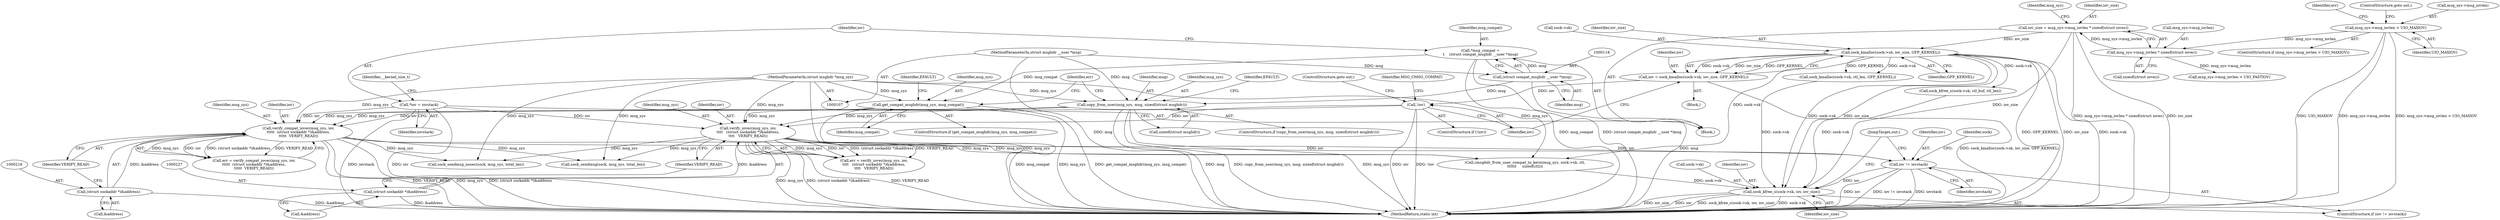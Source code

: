 digraph "0_linux_bc909d9ddbf7778371e36a651d6e4194b1cc7d4c@pointer" {
"1000420" [label="(Call,iov != iovstack)"];
"1000223" [label="(Call,verify_iovec(msg_sys, iov,\n\t\t\t\t   (struct sockaddr *)&address,\n\t\t\t\t   VERIFY_READ))"];
"1000147" [label="(Call,get_compat_msghdr(msg_sys, msg_compat))"];
"1000110" [label="(MethodParameterIn,struct msghdr *msg_sys)"];
"1000115" [label="(Call,*msg_compat =\n\t    (struct compat_msghdr __user *)msg)"];
"1000117" [label="(Call,(struct compat_msghdr __user *)msg)"];
"1000109" [label="(MethodParameterIn,struct msghdr __user *msg)"];
"1000155" [label="(Call,copy_from_user(msg_sys, msg, sizeof(struct msghdr)))"];
"1000202" [label="(Call,!iov)"];
"1000193" [label="(Call,iov = sock_kmalloc(sock->sk, iov_size, GFP_KERNEL))"];
"1000195" [label="(Call,sock_kmalloc(sock->sk, iov_size, GFP_KERNEL))"];
"1000178" [label="(Call,iov_size = msg_sys->msg_iovlen * sizeof(struct iovec))"];
"1000180" [label="(Call,msg_sys->msg_iovlen * sizeof(struct iovec))"];
"1000168" [label="(Call,msg_sys->msg_iovlen > UIO_MAXIOV)"];
"1000123" [label="(Call,*iov = iovstack)"];
"1000226" [label="(Call,(struct sockaddr *)&address)"];
"1000212" [label="(Call,verify_compat_iovec(msg_sys, iov,\n\t\t\t\t\t  (struct sockaddr *)&address,\n\t\t\t\t\t  VERIFY_READ))"];
"1000215" [label="(Call,(struct sockaddr *)&address)"];
"1000423" [label="(Call,sock_kfree_s(sock->sk, iov, iov_size))"];
"1000420" [label="(Call,iov != iovstack)"];
"1000412" [label="(Call,sock_kfree_s(sock->sk, ctl_buf, ctl_len))"];
"1000125" [label="(Identifier,iovstack)"];
"1000432" [label="(MethodReturn,static int)"];
"1000110" [label="(MethodParameterIn,struct msghdr *msg_sys)"];
"1000154" [label="(ControlStructure,if (copy_from_user(msg_sys, msg, sizeof(struct msghdr))))"];
"1000148" [label="(Identifier,msg_sys)"];
"1000117" [label="(Call,(struct compat_msghdr __user *)msg)"];
"1000116" [label="(Identifier,msg_compat)"];
"1000109" [label="(MethodParameterIn,struct msghdr __user *msg)"];
"1000172" [label="(Identifier,UIO_MAXIOV)"];
"1000155" [label="(Call,copy_from_user(msg_sys, msg, sizeof(struct msghdr)))"];
"1000424" [label="(Call,sock->sk)"];
"1000181" [label="(Call,msg_sys->msg_iovlen)"];
"1000167" [label="(ControlStructure,if (msg_sys->msg_iovlen > UIO_MAXIOV))"];
"1000425" [label="(Identifier,sock)"];
"1000203" [label="(Identifier,iov)"];
"1000128" [label="(Identifier,__kernel_size_t)"];
"1000113" [label="(Block,)"];
"1000228" [label="(Call,&address)"];
"1000147" [label="(Call,get_compat_msghdr(msg_sys, msg_compat))"];
"1000223" [label="(Call,verify_iovec(msg_sys, iov,\n\t\t\t\t   (struct sockaddr *)&address,\n\t\t\t\t   VERIFY_READ))"];
"1000371" [label="(Call,sock_sendmsg_nosec(sock, msg_sys, total_len))"];
"1000192" [label="(Block,)"];
"1000187" [label="(Call,msg_sys->msg_iovlen > UIO_FASTIOV)"];
"1000189" [label="(Identifier,msg_sys)"];
"1000213" [label="(Identifier,msg_sys)"];
"1000179" [label="(Identifier,iov_size)"];
"1000215" [label="(Call,(struct sockaddr *)&address)"];
"1000378" [label="(Call,sock_sendmsg(sock, msg_sys, total_len))"];
"1000169" [label="(Call,msg_sys->msg_iovlen)"];
"1000202" [label="(Call,!iov)"];
"1000119" [label="(Identifier,msg)"];
"1000217" [label="(Call,&address)"];
"1000212" [label="(Call,verify_compat_iovec(msg_sys, iov,\n\t\t\t\t\t  (struct sockaddr *)&address,\n\t\t\t\t\t  VERIFY_READ))"];
"1000230" [label="(Identifier,VERIFY_READ)"];
"1000419" [label="(ControlStructure,if (iov != iovstack))"];
"1000152" [label="(Identifier,EFAULT)"];
"1000204" [label="(ControlStructure,goto out;)"];
"1000168" [label="(Call,msg_sys->msg_iovlen > UIO_MAXIOV)"];
"1000146" [label="(ControlStructure,if (get_compat_msghdr(msg_sys, msg_compat)))"];
"1000224" [label="(Identifier,msg_sys)"];
"1000210" [label="(Call,err = verify_compat_iovec(msg_sys, iov,\n\t\t\t\t\t  (struct sockaddr *)&address,\n\t\t\t\t\t  VERIFY_READ))"];
"1000427" [label="(Identifier,iov)"];
"1000422" [label="(Identifier,iovstack)"];
"1000124" [label="(Identifier,iov)"];
"1000149" [label="(Identifier,msg_compat)"];
"1000156" [label="(Identifier,msg_sys)"];
"1000201" [label="(ControlStructure,if (!iov))"];
"1000164" [label="(Identifier,err)"];
"1000196" [label="(Call,sock->sk)"];
"1000175" [label="(Identifier,err)"];
"1000297" [label="(Call,sock_kmalloc(sock->sk, ctl_len, GFP_KERNEL))"];
"1000421" [label="(Identifier,iov)"];
"1000173" [label="(ControlStructure,goto out;)"];
"1000199" [label="(Identifier,iov_size)"];
"1000158" [label="(Call,sizeof(struct msghdr))"];
"1000225" [label="(Identifier,iov)"];
"1000162" [label="(Identifier,EFAULT)"];
"1000221" [label="(Call,err = verify_iovec(msg_sys, iov,\n\t\t\t\t   (struct sockaddr *)&address,\n\t\t\t\t   VERIFY_READ))"];
"1000429" [label="(JumpTarget,out:)"];
"1000200" [label="(Identifier,GFP_KERNEL)"];
"1000219" [label="(Identifier,VERIFY_READ)"];
"1000423" [label="(Call,sock_kfree_s(sock->sk, iov, iov_size))"];
"1000207" [label="(Identifier,MSG_CMSG_COMPAT)"];
"1000157" [label="(Identifier,msg)"];
"1000178" [label="(Call,iov_size = msg_sys->msg_iovlen * sizeof(struct iovec))"];
"1000195" [label="(Call,sock_kmalloc(sock->sk, iov_size, GFP_KERNEL))"];
"1000214" [label="(Identifier,iov)"];
"1000264" [label="(Call,cmsghdr_from_user_compat_to_kern(msg_sys, sock->sk, ctl,\n\t\t\t\t\t\t     sizeof(ctl)))"];
"1000226" [label="(Call,(struct sockaddr *)&address)"];
"1000123" [label="(Call,*iov = iovstack)"];
"1000180" [label="(Call,msg_sys->msg_iovlen * sizeof(struct iovec))"];
"1000194" [label="(Identifier,iov)"];
"1000428" [label="(Identifier,iov_size)"];
"1000193" [label="(Call,iov = sock_kmalloc(sock->sk, iov_size, GFP_KERNEL))"];
"1000115" [label="(Call,*msg_compat =\n\t    (struct compat_msghdr __user *)msg)"];
"1000184" [label="(Call,sizeof(struct iovec))"];
"1000420" -> "1000419"  [label="AST: "];
"1000420" -> "1000422"  [label="CFG: "];
"1000421" -> "1000420"  [label="AST: "];
"1000422" -> "1000420"  [label="AST: "];
"1000425" -> "1000420"  [label="CFG: "];
"1000429" -> "1000420"  [label="CFG: "];
"1000420" -> "1000432"  [label="DDG: iov != iovstack"];
"1000420" -> "1000432"  [label="DDG: iovstack"];
"1000420" -> "1000432"  [label="DDG: iov"];
"1000223" -> "1000420"  [label="DDG: iov"];
"1000212" -> "1000420"  [label="DDG: iov"];
"1000420" -> "1000423"  [label="DDG: iov"];
"1000223" -> "1000221"  [label="AST: "];
"1000223" -> "1000230"  [label="CFG: "];
"1000224" -> "1000223"  [label="AST: "];
"1000225" -> "1000223"  [label="AST: "];
"1000226" -> "1000223"  [label="AST: "];
"1000230" -> "1000223"  [label="AST: "];
"1000221" -> "1000223"  [label="CFG: "];
"1000223" -> "1000432"  [label="DDG: (struct sockaddr *)&address"];
"1000223" -> "1000432"  [label="DDG: VERIFY_READ"];
"1000223" -> "1000432"  [label="DDG: msg_sys"];
"1000223" -> "1000221"  [label="DDG: msg_sys"];
"1000223" -> "1000221"  [label="DDG: iov"];
"1000223" -> "1000221"  [label="DDG: (struct sockaddr *)&address"];
"1000223" -> "1000221"  [label="DDG: VERIFY_READ"];
"1000147" -> "1000223"  [label="DDG: msg_sys"];
"1000155" -> "1000223"  [label="DDG: msg_sys"];
"1000110" -> "1000223"  [label="DDG: msg_sys"];
"1000202" -> "1000223"  [label="DDG: iov"];
"1000123" -> "1000223"  [label="DDG: iov"];
"1000226" -> "1000223"  [label="DDG: &address"];
"1000223" -> "1000264"  [label="DDG: msg_sys"];
"1000223" -> "1000371"  [label="DDG: msg_sys"];
"1000223" -> "1000378"  [label="DDG: msg_sys"];
"1000147" -> "1000146"  [label="AST: "];
"1000147" -> "1000149"  [label="CFG: "];
"1000148" -> "1000147"  [label="AST: "];
"1000149" -> "1000147"  [label="AST: "];
"1000152" -> "1000147"  [label="CFG: "];
"1000164" -> "1000147"  [label="CFG: "];
"1000147" -> "1000432"  [label="DDG: msg_compat"];
"1000147" -> "1000432"  [label="DDG: msg_sys"];
"1000147" -> "1000432"  [label="DDG: get_compat_msghdr(msg_sys, msg_compat)"];
"1000110" -> "1000147"  [label="DDG: msg_sys"];
"1000115" -> "1000147"  [label="DDG: msg_compat"];
"1000147" -> "1000212"  [label="DDG: msg_sys"];
"1000110" -> "1000107"  [label="AST: "];
"1000110" -> "1000432"  [label="DDG: msg_sys"];
"1000110" -> "1000155"  [label="DDG: msg_sys"];
"1000110" -> "1000212"  [label="DDG: msg_sys"];
"1000110" -> "1000264"  [label="DDG: msg_sys"];
"1000110" -> "1000371"  [label="DDG: msg_sys"];
"1000110" -> "1000378"  [label="DDG: msg_sys"];
"1000115" -> "1000113"  [label="AST: "];
"1000115" -> "1000117"  [label="CFG: "];
"1000116" -> "1000115"  [label="AST: "];
"1000117" -> "1000115"  [label="AST: "];
"1000124" -> "1000115"  [label="CFG: "];
"1000115" -> "1000432"  [label="DDG: (struct compat_msghdr __user *)msg"];
"1000115" -> "1000432"  [label="DDG: msg_compat"];
"1000117" -> "1000115"  [label="DDG: msg"];
"1000117" -> "1000119"  [label="CFG: "];
"1000118" -> "1000117"  [label="AST: "];
"1000119" -> "1000117"  [label="AST: "];
"1000117" -> "1000432"  [label="DDG: msg"];
"1000109" -> "1000117"  [label="DDG: msg"];
"1000117" -> "1000155"  [label="DDG: msg"];
"1000109" -> "1000107"  [label="AST: "];
"1000109" -> "1000432"  [label="DDG: msg"];
"1000109" -> "1000155"  [label="DDG: msg"];
"1000155" -> "1000154"  [label="AST: "];
"1000155" -> "1000158"  [label="CFG: "];
"1000156" -> "1000155"  [label="AST: "];
"1000157" -> "1000155"  [label="AST: "];
"1000158" -> "1000155"  [label="AST: "];
"1000162" -> "1000155"  [label="CFG: "];
"1000164" -> "1000155"  [label="CFG: "];
"1000155" -> "1000432"  [label="DDG: msg"];
"1000155" -> "1000432"  [label="DDG: copy_from_user(msg_sys, msg, sizeof(struct msghdr))"];
"1000155" -> "1000432"  [label="DDG: msg_sys"];
"1000155" -> "1000212"  [label="DDG: msg_sys"];
"1000202" -> "1000201"  [label="AST: "];
"1000202" -> "1000203"  [label="CFG: "];
"1000203" -> "1000202"  [label="AST: "];
"1000204" -> "1000202"  [label="CFG: "];
"1000207" -> "1000202"  [label="CFG: "];
"1000202" -> "1000432"  [label="DDG: iov"];
"1000202" -> "1000432"  [label="DDG: !iov"];
"1000193" -> "1000202"  [label="DDG: iov"];
"1000202" -> "1000212"  [label="DDG: iov"];
"1000193" -> "1000192"  [label="AST: "];
"1000193" -> "1000195"  [label="CFG: "];
"1000194" -> "1000193"  [label="AST: "];
"1000195" -> "1000193"  [label="AST: "];
"1000203" -> "1000193"  [label="CFG: "];
"1000193" -> "1000432"  [label="DDG: sock_kmalloc(sock->sk, iov_size, GFP_KERNEL)"];
"1000195" -> "1000193"  [label="DDG: sock->sk"];
"1000195" -> "1000193"  [label="DDG: iov_size"];
"1000195" -> "1000193"  [label="DDG: GFP_KERNEL"];
"1000195" -> "1000200"  [label="CFG: "];
"1000196" -> "1000195"  [label="AST: "];
"1000199" -> "1000195"  [label="AST: "];
"1000200" -> "1000195"  [label="AST: "];
"1000195" -> "1000432"  [label="DDG: GFP_KERNEL"];
"1000195" -> "1000432"  [label="DDG: iov_size"];
"1000195" -> "1000432"  [label="DDG: sock->sk"];
"1000178" -> "1000195"  [label="DDG: iov_size"];
"1000195" -> "1000264"  [label="DDG: sock->sk"];
"1000195" -> "1000297"  [label="DDG: sock->sk"];
"1000195" -> "1000297"  [label="DDG: GFP_KERNEL"];
"1000195" -> "1000412"  [label="DDG: sock->sk"];
"1000195" -> "1000423"  [label="DDG: sock->sk"];
"1000195" -> "1000423"  [label="DDG: iov_size"];
"1000178" -> "1000113"  [label="AST: "];
"1000178" -> "1000180"  [label="CFG: "];
"1000179" -> "1000178"  [label="AST: "];
"1000180" -> "1000178"  [label="AST: "];
"1000189" -> "1000178"  [label="CFG: "];
"1000178" -> "1000432"  [label="DDG: iov_size"];
"1000178" -> "1000432"  [label="DDG: msg_sys->msg_iovlen * sizeof(struct iovec)"];
"1000180" -> "1000178"  [label="DDG: msg_sys->msg_iovlen"];
"1000178" -> "1000423"  [label="DDG: iov_size"];
"1000180" -> "1000184"  [label="CFG: "];
"1000181" -> "1000180"  [label="AST: "];
"1000184" -> "1000180"  [label="AST: "];
"1000168" -> "1000180"  [label="DDG: msg_sys->msg_iovlen"];
"1000180" -> "1000187"  [label="DDG: msg_sys->msg_iovlen"];
"1000168" -> "1000167"  [label="AST: "];
"1000168" -> "1000172"  [label="CFG: "];
"1000169" -> "1000168"  [label="AST: "];
"1000172" -> "1000168"  [label="AST: "];
"1000173" -> "1000168"  [label="CFG: "];
"1000175" -> "1000168"  [label="CFG: "];
"1000168" -> "1000432"  [label="DDG: msg_sys->msg_iovlen > UIO_MAXIOV"];
"1000168" -> "1000432"  [label="DDG: UIO_MAXIOV"];
"1000168" -> "1000432"  [label="DDG: msg_sys->msg_iovlen"];
"1000123" -> "1000113"  [label="AST: "];
"1000123" -> "1000125"  [label="CFG: "];
"1000124" -> "1000123"  [label="AST: "];
"1000125" -> "1000123"  [label="AST: "];
"1000128" -> "1000123"  [label="CFG: "];
"1000123" -> "1000432"  [label="DDG: iovstack"];
"1000123" -> "1000432"  [label="DDG: iov"];
"1000123" -> "1000212"  [label="DDG: iov"];
"1000226" -> "1000228"  [label="CFG: "];
"1000227" -> "1000226"  [label="AST: "];
"1000228" -> "1000226"  [label="AST: "];
"1000230" -> "1000226"  [label="CFG: "];
"1000226" -> "1000432"  [label="DDG: &address"];
"1000212" -> "1000210"  [label="AST: "];
"1000212" -> "1000219"  [label="CFG: "];
"1000213" -> "1000212"  [label="AST: "];
"1000214" -> "1000212"  [label="AST: "];
"1000215" -> "1000212"  [label="AST: "];
"1000219" -> "1000212"  [label="AST: "];
"1000210" -> "1000212"  [label="CFG: "];
"1000212" -> "1000432"  [label="DDG: VERIFY_READ"];
"1000212" -> "1000432"  [label="DDG: msg_sys"];
"1000212" -> "1000432"  [label="DDG: (struct sockaddr *)&address"];
"1000212" -> "1000210"  [label="DDG: msg_sys"];
"1000212" -> "1000210"  [label="DDG: iov"];
"1000212" -> "1000210"  [label="DDG: (struct sockaddr *)&address"];
"1000212" -> "1000210"  [label="DDG: VERIFY_READ"];
"1000215" -> "1000212"  [label="DDG: &address"];
"1000212" -> "1000264"  [label="DDG: msg_sys"];
"1000212" -> "1000371"  [label="DDG: msg_sys"];
"1000212" -> "1000378"  [label="DDG: msg_sys"];
"1000215" -> "1000217"  [label="CFG: "];
"1000216" -> "1000215"  [label="AST: "];
"1000217" -> "1000215"  [label="AST: "];
"1000219" -> "1000215"  [label="CFG: "];
"1000215" -> "1000432"  [label="DDG: &address"];
"1000423" -> "1000419"  [label="AST: "];
"1000423" -> "1000428"  [label="CFG: "];
"1000424" -> "1000423"  [label="AST: "];
"1000427" -> "1000423"  [label="AST: "];
"1000428" -> "1000423"  [label="AST: "];
"1000429" -> "1000423"  [label="CFG: "];
"1000423" -> "1000432"  [label="DDG: iov_size"];
"1000423" -> "1000432"  [label="DDG: iov"];
"1000423" -> "1000432"  [label="DDG: sock_kfree_s(sock->sk, iov, iov_size)"];
"1000423" -> "1000432"  [label="DDG: sock->sk"];
"1000297" -> "1000423"  [label="DDG: sock->sk"];
"1000412" -> "1000423"  [label="DDG: sock->sk"];
"1000264" -> "1000423"  [label="DDG: sock->sk"];
}
